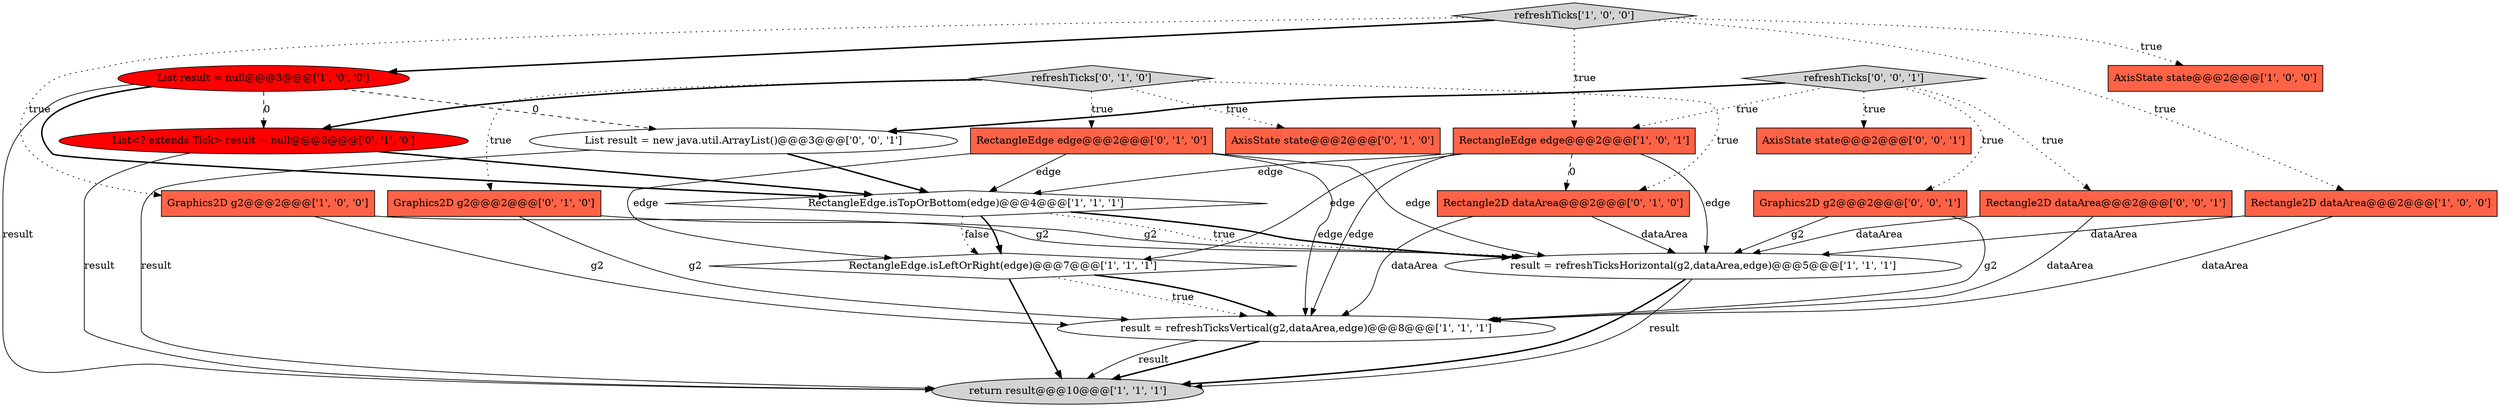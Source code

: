 digraph {
21 [style = filled, label = "AxisState state@@@2@@@['0', '0', '1']", fillcolor = tomato, shape = box image = "AAA0AAABBB3BBB"];
2 [style = filled, label = "RectangleEdge.isTopOrBottom(edge)@@@4@@@['1', '1', '1']", fillcolor = white, shape = diamond image = "AAA0AAABBB1BBB"];
18 [style = filled, label = "List result = new java.util.ArrayList()@@@3@@@['0', '0', '1']", fillcolor = white, shape = ellipse image = "AAA0AAABBB3BBB"];
20 [style = filled, label = "Graphics2D g2@@@2@@@['0', '0', '1']", fillcolor = tomato, shape = box image = "AAA0AAABBB3BBB"];
6 [style = filled, label = "Graphics2D g2@@@2@@@['1', '0', '0']", fillcolor = tomato, shape = box image = "AAA0AAABBB1BBB"];
0 [style = filled, label = "List result = null@@@3@@@['1', '0', '0']", fillcolor = red, shape = ellipse image = "AAA1AAABBB1BBB"];
3 [style = filled, label = "RectangleEdge.isLeftOrRight(edge)@@@7@@@['1', '1', '1']", fillcolor = white, shape = diamond image = "AAA0AAABBB1BBB"];
15 [style = filled, label = "AxisState state@@@2@@@['0', '1', '0']", fillcolor = tomato, shape = box image = "AAA0AAABBB2BBB"];
10 [style = filled, label = "result = refreshTicksVertical(g2,dataArea,edge)@@@8@@@['1', '1', '1']", fillcolor = white, shape = ellipse image = "AAA0AAABBB1BBB"];
8 [style = filled, label = "return result@@@10@@@['1', '1', '1']", fillcolor = lightgray, shape = ellipse image = "AAA0AAABBB1BBB"];
13 [style = filled, label = "List<? extends Tick> result = null@@@3@@@['0', '1', '0']", fillcolor = red, shape = ellipse image = "AAA1AAABBB2BBB"];
7 [style = filled, label = "Rectangle2D dataArea@@@2@@@['1', '0', '0']", fillcolor = tomato, shape = box image = "AAA0AAABBB1BBB"];
1 [style = filled, label = "AxisState state@@@2@@@['1', '0', '0']", fillcolor = tomato, shape = box image = "AAA0AAABBB1BBB"];
11 [style = filled, label = "refreshTicks['0', '1', '0']", fillcolor = lightgray, shape = diamond image = "AAA0AAABBB2BBB"];
9 [style = filled, label = "RectangleEdge edge@@@2@@@['1', '0', '1']", fillcolor = tomato, shape = box image = "AAA0AAABBB1BBB"];
19 [style = filled, label = "refreshTicks['0', '0', '1']", fillcolor = lightgray, shape = diamond image = "AAA0AAABBB3BBB"];
5 [style = filled, label = "refreshTicks['1', '0', '0']", fillcolor = lightgray, shape = diamond image = "AAA0AAABBB1BBB"];
12 [style = filled, label = "Graphics2D g2@@@2@@@['0', '1', '0']", fillcolor = tomato, shape = box image = "AAA0AAABBB2BBB"];
16 [style = filled, label = "Rectangle2D dataArea@@@2@@@['0', '1', '0']", fillcolor = tomato, shape = box image = "AAA1AAABBB2BBB"];
14 [style = filled, label = "RectangleEdge edge@@@2@@@['0', '1', '0']", fillcolor = tomato, shape = box image = "AAA0AAABBB2BBB"];
4 [style = filled, label = "result = refreshTicksHorizontal(g2,dataArea,edge)@@@5@@@['1', '1', '1']", fillcolor = white, shape = ellipse image = "AAA0AAABBB1BBB"];
17 [style = filled, label = "Rectangle2D dataArea@@@2@@@['0', '0', '1']", fillcolor = tomato, shape = box image = "AAA0AAABBB3BBB"];
19->18 [style = bold, label=""];
9->16 [style = dashed, label="0"];
14->4 [style = solid, label="edge"];
9->4 [style = solid, label="edge"];
13->8 [style = solid, label="result"];
20->4 [style = solid, label="g2"];
14->3 [style = solid, label="edge"];
19->17 [style = dotted, label="true"];
19->20 [style = dotted, label="true"];
12->10 [style = solid, label="g2"];
2->3 [style = bold, label=""];
0->2 [style = bold, label=""];
2->3 [style = dotted, label="false"];
3->10 [style = dotted, label="true"];
5->1 [style = dotted, label="true"];
11->12 [style = dotted, label="true"];
11->14 [style = dotted, label="true"];
5->6 [style = dotted, label="true"];
19->21 [style = dotted, label="true"];
6->4 [style = solid, label="g2"];
18->2 [style = bold, label=""];
2->4 [style = bold, label=""];
14->2 [style = solid, label="edge"];
14->10 [style = solid, label="edge"];
16->10 [style = solid, label="dataArea"];
6->10 [style = solid, label="g2"];
3->10 [style = bold, label=""];
9->10 [style = solid, label="edge"];
7->10 [style = solid, label="dataArea"];
0->8 [style = solid, label="result"];
17->10 [style = solid, label="dataArea"];
9->3 [style = solid, label="edge"];
9->2 [style = solid, label="edge"];
18->8 [style = solid, label="result"];
10->8 [style = bold, label=""];
5->0 [style = bold, label=""];
5->7 [style = dotted, label="true"];
3->8 [style = bold, label=""];
16->4 [style = solid, label="dataArea"];
11->13 [style = bold, label=""];
2->4 [style = dotted, label="true"];
19->9 [style = dotted, label="true"];
0->13 [style = dashed, label="0"];
11->16 [style = dotted, label="true"];
5->9 [style = dotted, label="true"];
4->8 [style = bold, label=""];
0->18 [style = dashed, label="0"];
4->8 [style = solid, label="result"];
20->10 [style = solid, label="g2"];
7->4 [style = solid, label="dataArea"];
17->4 [style = solid, label="dataArea"];
11->15 [style = dotted, label="true"];
10->8 [style = solid, label="result"];
12->4 [style = solid, label="g2"];
13->2 [style = bold, label=""];
}
